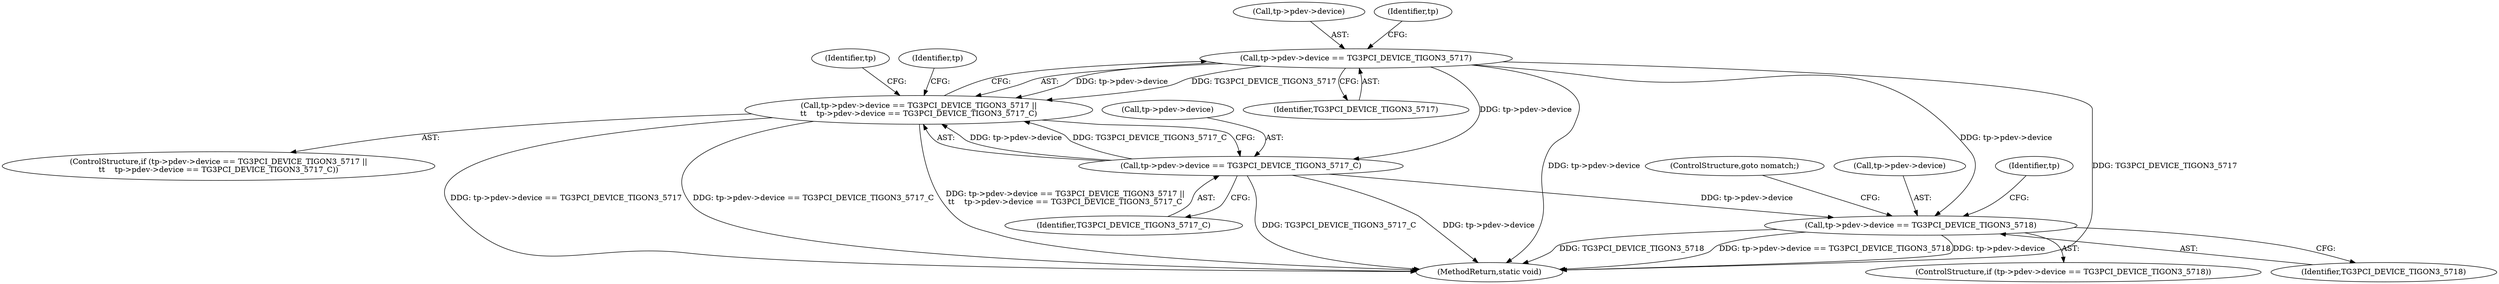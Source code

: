 digraph "0_linux_715230a44310a8cf66fbfb5a46f9a62a9b2de424@pointer" {
"1000310" [label="(Call,tp->pdev->device == TG3PCI_DEVICE_TIGON3_5717)"];
"1000309" [label="(Call,tp->pdev->device == TG3PCI_DEVICE_TIGON3_5717 ||\n\t\t    tp->pdev->device == TG3PCI_DEVICE_TIGON3_5717_C)"];
"1000317" [label="(Call,tp->pdev->device == TG3PCI_DEVICE_TIGON3_5717_C)"];
"1000331" [label="(Call,tp->pdev->device == TG3PCI_DEVICE_TIGON3_5718)"];
"1000340" [label="(Identifier,tp)"];
"1000585" [label="(MethodReturn,static void)"];
"1000317" [label="(Call,tp->pdev->device == TG3PCI_DEVICE_TIGON3_5717_C)"];
"1000331" [label="(Call,tp->pdev->device == TG3PCI_DEVICE_TIGON3_5718)"];
"1000344" [label="(ControlStructure,goto nomatch;)"];
"1000311" [label="(Call,tp->pdev->device)"];
"1000326" [label="(Identifier,tp)"];
"1000310" [label="(Call,tp->pdev->device == TG3PCI_DEVICE_TIGON3_5717)"];
"1000334" [label="(Identifier,tp)"];
"1000323" [label="(Identifier,TG3PCI_DEVICE_TIGON3_5717_C)"];
"1000309" [label="(Call,tp->pdev->device == TG3PCI_DEVICE_TIGON3_5717 ||\n\t\t    tp->pdev->device == TG3PCI_DEVICE_TIGON3_5717_C)"];
"1000332" [label="(Call,tp->pdev->device)"];
"1000318" [label="(Call,tp->pdev->device)"];
"1000308" [label="(ControlStructure,if (tp->pdev->device == TG3PCI_DEVICE_TIGON3_5717 ||\n\t\t    tp->pdev->device == TG3PCI_DEVICE_TIGON3_5717_C))"];
"1000320" [label="(Identifier,tp)"];
"1000337" [label="(Identifier,TG3PCI_DEVICE_TIGON3_5718)"];
"1000330" [label="(ControlStructure,if (tp->pdev->device == TG3PCI_DEVICE_TIGON3_5718))"];
"1000316" [label="(Identifier,TG3PCI_DEVICE_TIGON3_5717)"];
"1000310" -> "1000309"  [label="AST: "];
"1000310" -> "1000316"  [label="CFG: "];
"1000311" -> "1000310"  [label="AST: "];
"1000316" -> "1000310"  [label="AST: "];
"1000320" -> "1000310"  [label="CFG: "];
"1000309" -> "1000310"  [label="CFG: "];
"1000310" -> "1000585"  [label="DDG: TG3PCI_DEVICE_TIGON3_5717"];
"1000310" -> "1000585"  [label="DDG: tp->pdev->device"];
"1000310" -> "1000309"  [label="DDG: tp->pdev->device"];
"1000310" -> "1000309"  [label="DDG: TG3PCI_DEVICE_TIGON3_5717"];
"1000310" -> "1000317"  [label="DDG: tp->pdev->device"];
"1000310" -> "1000331"  [label="DDG: tp->pdev->device"];
"1000309" -> "1000308"  [label="AST: "];
"1000309" -> "1000317"  [label="CFG: "];
"1000317" -> "1000309"  [label="AST: "];
"1000326" -> "1000309"  [label="CFG: "];
"1000334" -> "1000309"  [label="CFG: "];
"1000309" -> "1000585"  [label="DDG: tp->pdev->device == TG3PCI_DEVICE_TIGON3_5717"];
"1000309" -> "1000585"  [label="DDG: tp->pdev->device == TG3PCI_DEVICE_TIGON3_5717 ||\n\t\t    tp->pdev->device == TG3PCI_DEVICE_TIGON3_5717_C"];
"1000309" -> "1000585"  [label="DDG: tp->pdev->device == TG3PCI_DEVICE_TIGON3_5717_C"];
"1000317" -> "1000309"  [label="DDG: tp->pdev->device"];
"1000317" -> "1000309"  [label="DDG: TG3PCI_DEVICE_TIGON3_5717_C"];
"1000317" -> "1000323"  [label="CFG: "];
"1000318" -> "1000317"  [label="AST: "];
"1000323" -> "1000317"  [label="AST: "];
"1000317" -> "1000585"  [label="DDG: tp->pdev->device"];
"1000317" -> "1000585"  [label="DDG: TG3PCI_DEVICE_TIGON3_5717_C"];
"1000317" -> "1000331"  [label="DDG: tp->pdev->device"];
"1000331" -> "1000330"  [label="AST: "];
"1000331" -> "1000337"  [label="CFG: "];
"1000332" -> "1000331"  [label="AST: "];
"1000337" -> "1000331"  [label="AST: "];
"1000340" -> "1000331"  [label="CFG: "];
"1000344" -> "1000331"  [label="CFG: "];
"1000331" -> "1000585"  [label="DDG: tp->pdev->device == TG3PCI_DEVICE_TIGON3_5718"];
"1000331" -> "1000585"  [label="DDG: tp->pdev->device"];
"1000331" -> "1000585"  [label="DDG: TG3PCI_DEVICE_TIGON3_5718"];
}
